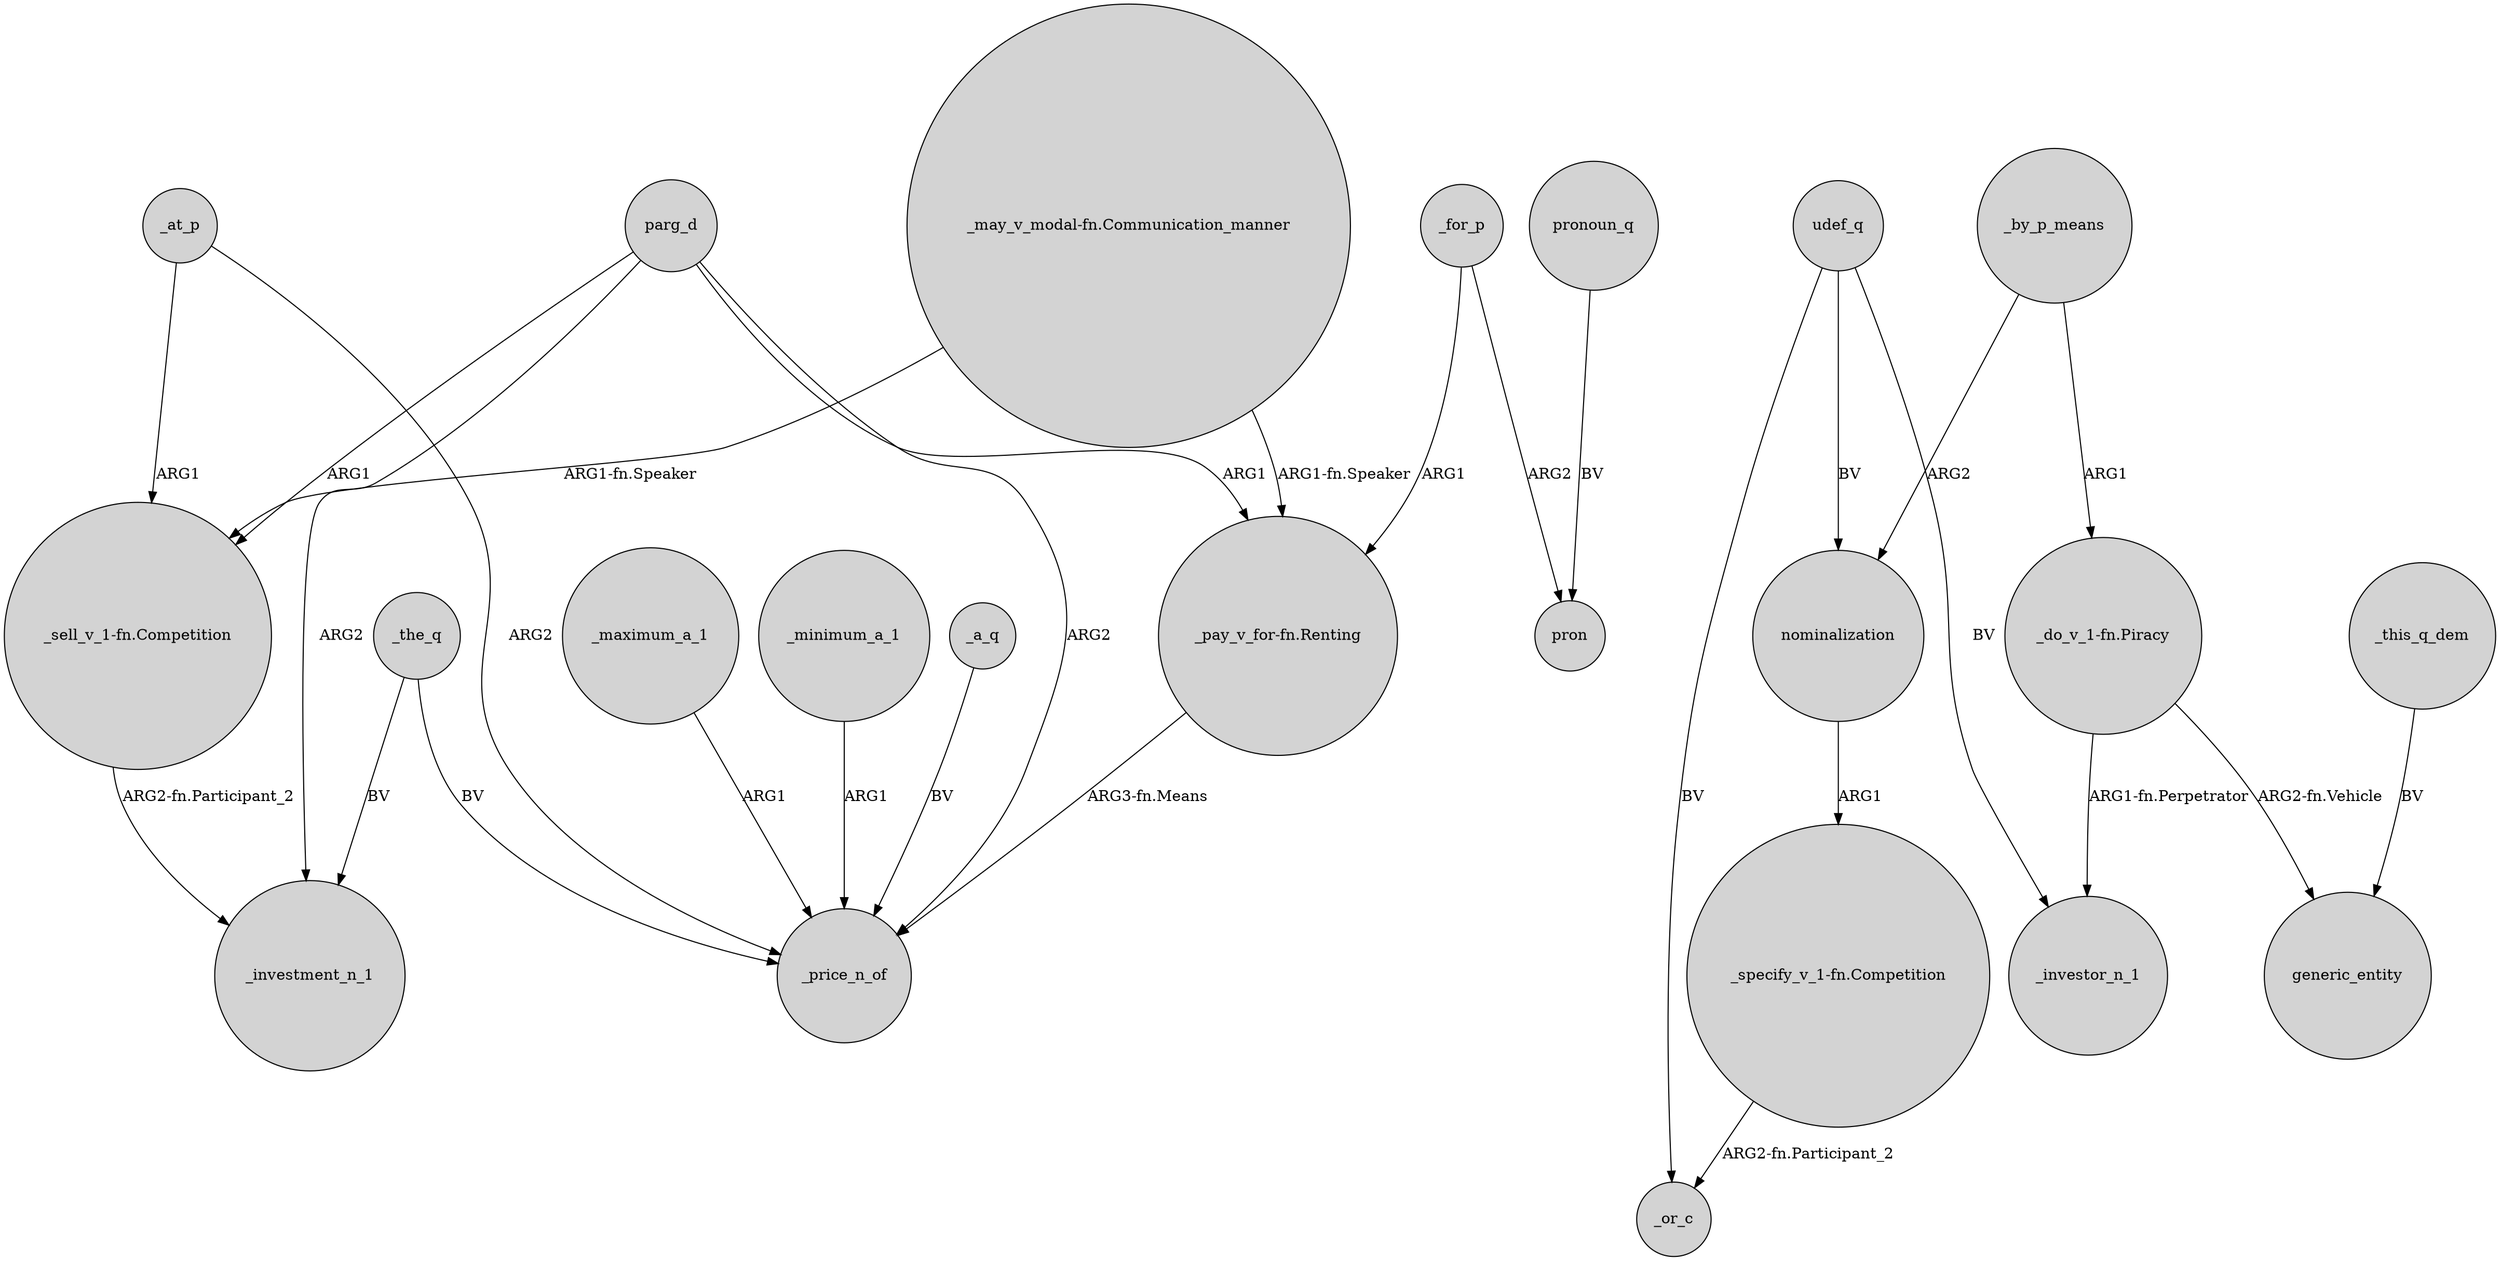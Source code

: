 digraph {
	node [shape=circle style=filled]
	parg_d -> "_pay_v_for-fn.Renting" [label=ARG1]
	"_may_v_modal-fn.Communication_manner" -> "_sell_v_1-fn.Competition" [label="ARG1-fn.Speaker"]
	parg_d -> "_sell_v_1-fn.Competition" [label=ARG1]
	udef_q -> nominalization [label=BV]
	"_do_v_1-fn.Piracy" -> generic_entity [label="ARG2-fn.Vehicle"]
	_the_q -> _investment_n_1 [label=BV]
	_for_p -> pron [label=ARG2]
	nominalization -> "_specify_v_1-fn.Competition" [label=ARG1]
	udef_q -> _or_c [label=BV]
	"_do_v_1-fn.Piracy" -> _investor_n_1 [label="ARG1-fn.Perpetrator"]
	pronoun_q -> pron [label=BV]
	_for_p -> "_pay_v_for-fn.Renting" [label=ARG1]
	_this_q_dem -> generic_entity [label=BV]
	"_specify_v_1-fn.Competition" -> _or_c [label="ARG2-fn.Participant_2"]
	"_may_v_modal-fn.Communication_manner" -> "_pay_v_for-fn.Renting" [label="ARG1-fn.Speaker"]
	_by_p_means -> nominalization [label=ARG2]
	_at_p -> _price_n_of [label=ARG2]
	parg_d -> _investment_n_1 [label=ARG2]
	_by_p_means -> "_do_v_1-fn.Piracy" [label=ARG1]
	"_sell_v_1-fn.Competition" -> _investment_n_1 [label="ARG2-fn.Participant_2"]
	_maximum_a_1 -> _price_n_of [label=ARG1]
	_at_p -> "_sell_v_1-fn.Competition" [label=ARG1]
	parg_d -> _price_n_of [label=ARG2]
	"_pay_v_for-fn.Renting" -> _price_n_of [label="ARG3-fn.Means"]
	_the_q -> _price_n_of [label=BV]
	udef_q -> _investor_n_1 [label=BV]
	_minimum_a_1 -> _price_n_of [label=ARG1]
	_a_q -> _price_n_of [label=BV]
}
